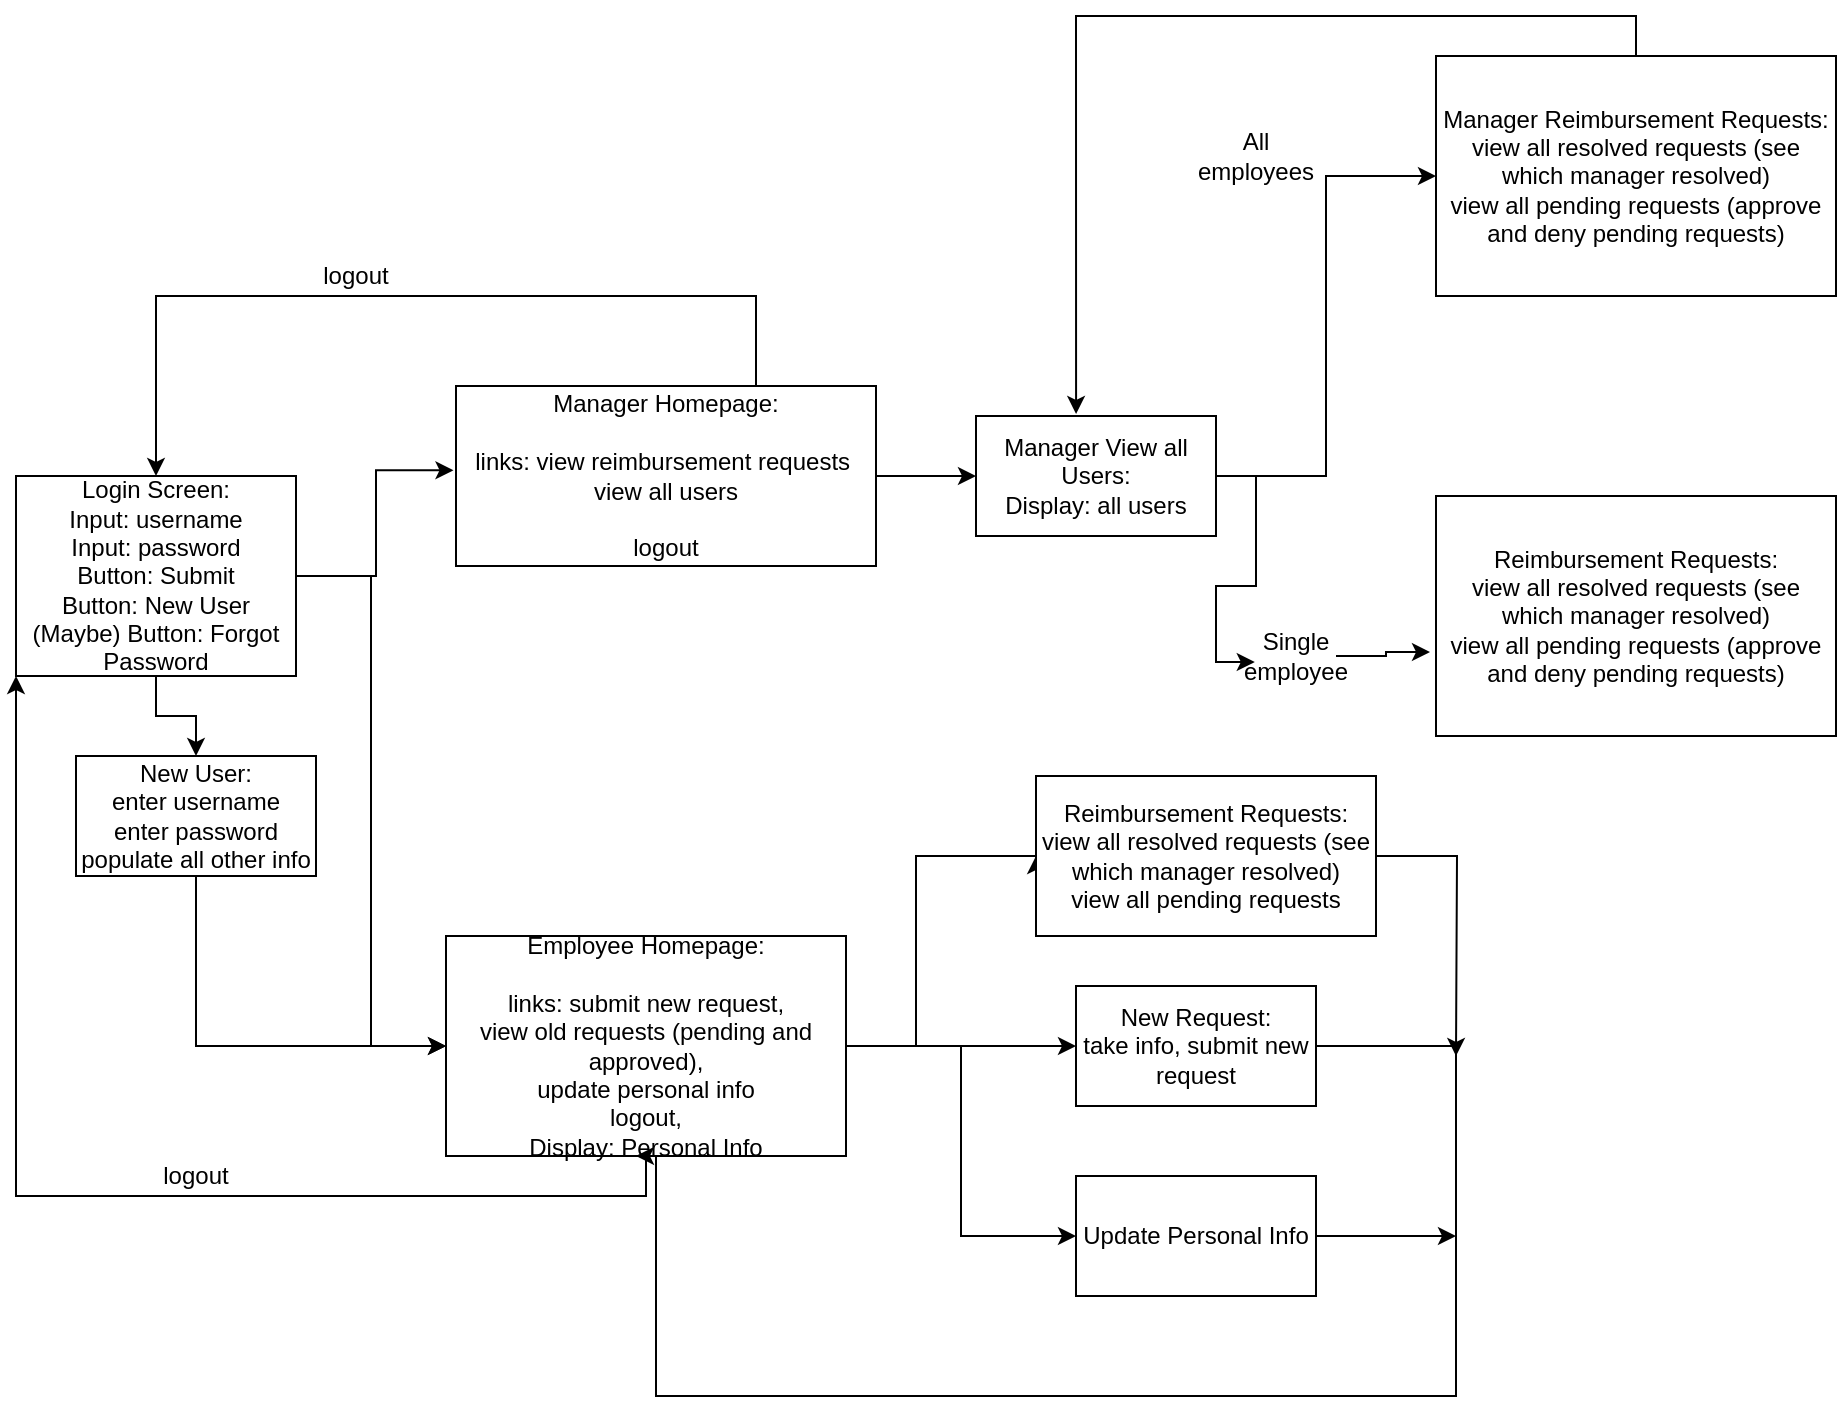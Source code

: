 <mxfile version="13.0.3" type="device" pages="3"><diagram id="hm6jw0HoGEv83aCUaMz5" name="Page-2"><mxGraphModel dx="1221" dy="1814" grid="1" gridSize="10" guides="1" tooltips="1" connect="1" arrows="1" fold="1" page="1" pageScale="1" pageWidth="850" pageHeight="1100" math="0" shadow="0"><root><mxCell id="9wFD9lUyeS6BwcHlQdp9-0"/><mxCell id="9wFD9lUyeS6BwcHlQdp9-1" parent="9wFD9lUyeS6BwcHlQdp9-0"/><mxCell id="-QXyDVGRomCDNlkZCZmo-0" value="" style="rounded=0;whiteSpace=wrap;html=1;" parent="9wFD9lUyeS6BwcHlQdp9-1" vertex="1"><mxGeometry x="10" y="30" width="140" height="100" as="geometry"/></mxCell><mxCell id="-QXyDVGRomCDNlkZCZmo-3" style="edgeStyle=orthogonalEdgeStyle;rounded=0;orthogonalLoop=1;jettySize=auto;html=1;entryX=0;entryY=0.5;entryDx=0;entryDy=0;" parent="9wFD9lUyeS6BwcHlQdp9-1" source="-QXyDVGRomCDNlkZCZmo-1" target="-QXyDVGRomCDNlkZCZmo-2" edge="1"><mxGeometry relative="1" as="geometry"/></mxCell><mxCell id="-QXyDVGRomCDNlkZCZmo-9" style="edgeStyle=orthogonalEdgeStyle;rounded=0;orthogonalLoop=1;jettySize=auto;html=1;exitX=1;exitY=0.5;exitDx=0;exitDy=0;entryX=-0.006;entryY=0.468;entryDx=0;entryDy=0;entryPerimeter=0;" parent="9wFD9lUyeS6BwcHlQdp9-1" source="-QXyDVGRomCDNlkZCZmo-1" target="-QXyDVGRomCDNlkZCZmo-8" edge="1"><mxGeometry relative="1" as="geometry"/></mxCell><mxCell id="NGrMZhtOjUmsUCDTuQ-s-1" style="edgeStyle=orthogonalEdgeStyle;rounded=0;orthogonalLoop=1;jettySize=auto;html=1;exitX=0.5;exitY=1;exitDx=0;exitDy=0;" parent="9wFD9lUyeS6BwcHlQdp9-1" source="-QXyDVGRomCDNlkZCZmo-1" target="NGrMZhtOjUmsUCDTuQ-s-0" edge="1"><mxGeometry relative="1" as="geometry"/></mxCell><mxCell id="-QXyDVGRomCDNlkZCZmo-1" value="Login Screen:&lt;br&gt;Input: username&lt;br&gt;Input: password&lt;br&gt;Button: Submit&lt;br&gt;Button: New User&lt;br&gt;(Maybe) Button: Forgot Password" style="text;html=1;strokeColor=none;fillColor=none;align=center;verticalAlign=middle;whiteSpace=wrap;rounded=0;" parent="9wFD9lUyeS6BwcHlQdp9-1" vertex="1"><mxGeometry x="10" y="30" width="140" height="100" as="geometry"/></mxCell><mxCell id="-QXyDVGRomCDNlkZCZmo-5" style="edgeStyle=orthogonalEdgeStyle;rounded=0;orthogonalLoop=1;jettySize=auto;html=1;exitX=0.5;exitY=1;exitDx=0;exitDy=0;entryX=0;entryY=1;entryDx=0;entryDy=0;" parent="9wFD9lUyeS6BwcHlQdp9-1" source="-QXyDVGRomCDNlkZCZmo-2" target="-QXyDVGRomCDNlkZCZmo-1" edge="1"><mxGeometry relative="1" as="geometry"/></mxCell><mxCell id="-QXyDVGRomCDNlkZCZmo-27" style="edgeStyle=orthogonalEdgeStyle;rounded=0;orthogonalLoop=1;jettySize=auto;html=1;exitX=1;exitY=0.5;exitDx=0;exitDy=0;entryX=0;entryY=0.5;entryDx=0;entryDy=0;" parent="9wFD9lUyeS6BwcHlQdp9-1" source="-QXyDVGRomCDNlkZCZmo-2" target="-QXyDVGRomCDNlkZCZmo-34" edge="1"><mxGeometry relative="1" as="geometry"><Array as="points"><mxPoint x="460" y="315"/><mxPoint x="460" y="220"/><mxPoint x="690" y="220"/><mxPoint x="690" y="250"/></Array></mxGeometry></mxCell><mxCell id="-QXyDVGRomCDNlkZCZmo-28" style="edgeStyle=orthogonalEdgeStyle;rounded=0;orthogonalLoop=1;jettySize=auto;html=1;exitX=1;exitY=0.5;exitDx=0;exitDy=0;entryX=0;entryY=0.5;entryDx=0;entryDy=0;" parent="9wFD9lUyeS6BwcHlQdp9-1" source="-QXyDVGRomCDNlkZCZmo-2" target="-QXyDVGRomCDNlkZCZmo-26" edge="1"><mxGeometry relative="1" as="geometry"/></mxCell><mxCell id="-QXyDVGRomCDNlkZCZmo-30" style="edgeStyle=orthogonalEdgeStyle;rounded=0;orthogonalLoop=1;jettySize=auto;html=1;exitX=1;exitY=0.5;exitDx=0;exitDy=0;entryX=0;entryY=0.5;entryDx=0;entryDy=0;" parent="9wFD9lUyeS6BwcHlQdp9-1" source="-QXyDVGRomCDNlkZCZmo-2" target="-QXyDVGRomCDNlkZCZmo-25" edge="1"><mxGeometry relative="1" as="geometry"/></mxCell><mxCell id="-QXyDVGRomCDNlkZCZmo-2" value="Employee Homepage:&lt;br&gt;&lt;br&gt;links: submit new request, &lt;br&gt;view old requests (pending and approved), &lt;br&gt;update personal info&lt;br&gt;logout,&lt;br&gt;Display: Personal Info" style="rounded=0;whiteSpace=wrap;html=1;" parent="9wFD9lUyeS6BwcHlQdp9-1" vertex="1"><mxGeometry x="225" y="260" width="200" height="110" as="geometry"/></mxCell><mxCell id="-QXyDVGRomCDNlkZCZmo-33" style="edgeStyle=orthogonalEdgeStyle;rounded=0;orthogonalLoop=1;jettySize=auto;html=1;entryX=0.417;entryY=-0.017;entryDx=0;entryDy=0;entryPerimeter=0;" parent="9wFD9lUyeS6BwcHlQdp9-1" source="-QXyDVGRomCDNlkZCZmo-4" target="-QXyDVGRomCDNlkZCZmo-18" edge="1"><mxGeometry relative="1" as="geometry"><Array as="points"><mxPoint x="820" y="-200"/><mxPoint x="540" y="-200"/></Array></mxGeometry></mxCell><mxCell id="-QXyDVGRomCDNlkZCZmo-4" value="Manager Reimbursement Requests:&lt;br&gt;view all resolved requests (see which manager resolved)&lt;br&gt;view all pending requests (approve and deny pending requests)&lt;br&gt;" style="rounded=0;whiteSpace=wrap;html=1;" parent="9wFD9lUyeS6BwcHlQdp9-1" vertex="1"><mxGeometry x="720" y="-180" width="200" height="120" as="geometry"/></mxCell><mxCell id="-QXyDVGRomCDNlkZCZmo-6" value="logout" style="text;html=1;strokeColor=none;fillColor=none;align=center;verticalAlign=middle;whiteSpace=wrap;rounded=0;" parent="9wFD9lUyeS6BwcHlQdp9-1" vertex="1"><mxGeometry x="80" y="370" width="40" height="20" as="geometry"/></mxCell><mxCell id="-QXyDVGRomCDNlkZCZmo-10" style="edgeStyle=orthogonalEdgeStyle;rounded=0;orthogonalLoop=1;jettySize=auto;html=1;entryX=0.5;entryY=0;entryDx=0;entryDy=0;" parent="9wFD9lUyeS6BwcHlQdp9-1" source="-QXyDVGRomCDNlkZCZmo-8" target="-QXyDVGRomCDNlkZCZmo-1" edge="1"><mxGeometry relative="1" as="geometry"><Array as="points"><mxPoint x="380" y="-60"/><mxPoint x="80" y="-60"/></Array></mxGeometry></mxCell><mxCell id="-QXyDVGRomCDNlkZCZmo-13" style="edgeStyle=orthogonalEdgeStyle;rounded=0;orthogonalLoop=1;jettySize=auto;html=1;exitX=1;exitY=0.5;exitDx=0;exitDy=0;entryX=0;entryY=0.5;entryDx=0;entryDy=0;" parent="9wFD9lUyeS6BwcHlQdp9-1" source="-QXyDVGRomCDNlkZCZmo-18" target="-QXyDVGRomCDNlkZCZmo-4" edge="1"><mxGeometry relative="1" as="geometry"/></mxCell><mxCell id="-QXyDVGRomCDNlkZCZmo-14" style="edgeStyle=orthogonalEdgeStyle;rounded=0;orthogonalLoop=1;jettySize=auto;html=1;exitX=1;exitY=0.5;exitDx=0;exitDy=0;entryX=-0.015;entryY=0.65;entryDx=0;entryDy=0;entryPerimeter=0;" parent="9wFD9lUyeS6BwcHlQdp9-1" source="-QXyDVGRomCDNlkZCZmo-16" target="-QXyDVGRomCDNlkZCZmo-12" edge="1"><mxGeometry relative="1" as="geometry"/></mxCell><mxCell id="-QXyDVGRomCDNlkZCZmo-8" value="Manager Homepage:&lt;br&gt;&lt;br&gt;links: view reimbursement requests&amp;nbsp;&lt;br&gt;view all users&lt;br&gt;&lt;br&gt;logout" style="rounded=0;whiteSpace=wrap;html=1;" parent="9wFD9lUyeS6BwcHlQdp9-1" vertex="1"><mxGeometry x="230" y="-15" width="210" height="90" as="geometry"/></mxCell><mxCell id="-QXyDVGRomCDNlkZCZmo-11" value="logout" style="text;html=1;strokeColor=none;fillColor=none;align=center;verticalAlign=middle;whiteSpace=wrap;rounded=0;" parent="9wFD9lUyeS6BwcHlQdp9-1" vertex="1"><mxGeometry x="160" y="-80" width="40" height="20" as="geometry"/></mxCell><mxCell id="-QXyDVGRomCDNlkZCZmo-12" value="Reimbursement Requests:&lt;br&gt;view all resolved requests (see which manager resolved)&lt;br&gt;view all pending requests (approve and deny pending requests)" style="rounded=0;whiteSpace=wrap;html=1;" parent="9wFD9lUyeS6BwcHlQdp9-1" vertex="1"><mxGeometry x="720" y="40" width="200" height="120" as="geometry"/></mxCell><mxCell id="-QXyDVGRomCDNlkZCZmo-15" value="All employees" style="text;html=1;strokeColor=none;fillColor=none;align=center;verticalAlign=middle;whiteSpace=wrap;rounded=0;" parent="9wFD9lUyeS6BwcHlQdp9-1" vertex="1"><mxGeometry x="610" y="-140" width="40" height="20" as="geometry"/></mxCell><mxCell id="-QXyDVGRomCDNlkZCZmo-16" value="Single employee" style="text;html=1;strokeColor=none;fillColor=none;align=center;verticalAlign=middle;whiteSpace=wrap;rounded=0;" parent="9wFD9lUyeS6BwcHlQdp9-1" vertex="1"><mxGeometry x="630" y="110" width="40" height="20" as="geometry"/></mxCell><mxCell id="-QXyDVGRomCDNlkZCZmo-23" style="edgeStyle=orthogonalEdgeStyle;rounded=0;orthogonalLoop=1;jettySize=auto;html=1;exitX=1;exitY=0.5;exitDx=0;exitDy=0;entryX=-0.015;entryY=0.65;entryDx=0;entryDy=0;entryPerimeter=0;" parent="9wFD9lUyeS6BwcHlQdp9-1" source="-QXyDVGRomCDNlkZCZmo-18" target="-QXyDVGRomCDNlkZCZmo-16" edge="1"><mxGeometry relative="1" as="geometry"><mxPoint x="620" y="130" as="sourcePoint"/><mxPoint x="717" y="118" as="targetPoint"/></mxGeometry></mxCell><mxCell id="-QXyDVGRomCDNlkZCZmo-18" value="Manager View all Users:&lt;br&gt;Display: all users" style="rounded=0;whiteSpace=wrap;html=1;" parent="9wFD9lUyeS6BwcHlQdp9-1" vertex="1"><mxGeometry x="490" width="120" height="60" as="geometry"/></mxCell><mxCell id="-QXyDVGRomCDNlkZCZmo-24" style="edgeStyle=orthogonalEdgeStyle;rounded=0;orthogonalLoop=1;jettySize=auto;html=1;exitX=1;exitY=0.5;exitDx=0;exitDy=0;entryX=0;entryY=0.5;entryDx=0;entryDy=0;" parent="9wFD9lUyeS6BwcHlQdp9-1" source="-QXyDVGRomCDNlkZCZmo-8" target="-QXyDVGRomCDNlkZCZmo-18" edge="1"><mxGeometry relative="1" as="geometry"><mxPoint x="440" y="35" as="sourcePoint"/><mxPoint x="720" y="-120" as="targetPoint"/></mxGeometry></mxCell><mxCell id="-QXyDVGRomCDNlkZCZmo-32" style="edgeStyle=orthogonalEdgeStyle;rounded=0;orthogonalLoop=1;jettySize=auto;html=1;exitX=1;exitY=0.5;exitDx=0;exitDy=0;" parent="9wFD9lUyeS6BwcHlQdp9-1" source="-QXyDVGRomCDNlkZCZmo-25" edge="1"><mxGeometry relative="1" as="geometry"><mxPoint x="730" y="410" as="targetPoint"/></mxGeometry></mxCell><mxCell id="-QXyDVGRomCDNlkZCZmo-25" value="Update Personal Info" style="rounded=0;whiteSpace=wrap;html=1;" parent="9wFD9lUyeS6BwcHlQdp9-1" vertex="1"><mxGeometry x="540" y="380" width="120" height="60" as="geometry"/></mxCell><mxCell id="-QXyDVGRomCDNlkZCZmo-31" style="edgeStyle=orthogonalEdgeStyle;rounded=0;orthogonalLoop=1;jettySize=auto;html=1;exitX=1;exitY=0.5;exitDx=0;exitDy=0;" parent="9wFD9lUyeS6BwcHlQdp9-1" source="-QXyDVGRomCDNlkZCZmo-26" edge="1"><mxGeometry relative="1" as="geometry"><mxPoint x="320" y="370" as="targetPoint"/><Array as="points"><mxPoint x="730" y="315"/><mxPoint x="730" y="490"/><mxPoint x="330" y="490"/><mxPoint x="330" y="370"/></Array></mxGeometry></mxCell><mxCell id="-QXyDVGRomCDNlkZCZmo-26" value="New Request:&lt;br&gt;take info, submit new request" style="rounded=0;whiteSpace=wrap;html=1;" parent="9wFD9lUyeS6BwcHlQdp9-1" vertex="1"><mxGeometry x="540" y="285" width="120" height="60" as="geometry"/></mxCell><mxCell id="-QXyDVGRomCDNlkZCZmo-35" style="edgeStyle=orthogonalEdgeStyle;rounded=0;orthogonalLoop=1;jettySize=auto;html=1;" parent="9wFD9lUyeS6BwcHlQdp9-1" source="-QXyDVGRomCDNlkZCZmo-34" edge="1"><mxGeometry relative="1" as="geometry"><mxPoint x="730" y="320" as="targetPoint"/></mxGeometry></mxCell><mxCell id="-QXyDVGRomCDNlkZCZmo-34" value="Reimbursement Requests:&lt;br&gt;view all resolved requests (see which manager resolved)&lt;br&gt;view all pending requests" style="rounded=0;whiteSpace=wrap;html=1;" parent="9wFD9lUyeS6BwcHlQdp9-1" vertex="1"><mxGeometry x="520" y="180" width="170" height="80" as="geometry"/></mxCell><mxCell id="NGrMZhtOjUmsUCDTuQ-s-2" style="edgeStyle=orthogonalEdgeStyle;rounded=0;orthogonalLoop=1;jettySize=auto;html=1;exitX=0.5;exitY=1;exitDx=0;exitDy=0;entryX=0;entryY=0.5;entryDx=0;entryDy=0;" parent="9wFD9lUyeS6BwcHlQdp9-1" source="NGrMZhtOjUmsUCDTuQ-s-0" target="-QXyDVGRomCDNlkZCZmo-2" edge="1"><mxGeometry relative="1" as="geometry"/></mxCell><mxCell id="NGrMZhtOjUmsUCDTuQ-s-0" value="New User:&lt;br&gt;enter username&lt;br&gt;enter password&lt;br&gt;populate all other info" style="rounded=0;whiteSpace=wrap;html=1;" parent="9wFD9lUyeS6BwcHlQdp9-1" vertex="1"><mxGeometry x="40" y="170" width="120" height="60" as="geometry"/></mxCell></root></mxGraphModel></diagram><diagram id="tF5Lvw-8jMD-sQi7hhN9" name="Page-3"><mxGraphModel dx="1888" dy="607" grid="1" gridSize="10" guides="1" tooltips="1" connect="1" arrows="1" fold="1" page="1" pageScale="1" pageWidth="850" pageHeight="1100" math="0" shadow="0"><root><mxCell id="BYfysa1MNjsHhkCGyWLE-0"/><mxCell id="BYfysa1MNjsHhkCGyWLE-1" parent="BYfysa1MNjsHhkCGyWLE-0"/><mxCell id="5gvX8__-4_10hqDXDGmg-0" value="Login:&lt;br&gt;validate username&lt;br&gt;match the entered password to that username&lt;br&gt;create a new user&lt;br&gt;" style="rounded=0;whiteSpace=wrap;html=1;" parent="BYfysa1MNjsHhkCGyWLE-1" vertex="1"><mxGeometry x="-340" y="10" width="220" height="230" as="geometry"/></mxCell><mxCell id="3I3HZpxb3BCJxejPZ3zX-0" value="Reimbursements:&lt;br&gt;view all&lt;br&gt;view all for user&lt;br&gt;view all pending (all and 1user)&lt;br&gt;view all resolved(all and 1user)&lt;br&gt;create new&amp;nbsp;" style="rounded=0;whiteSpace=wrap;html=1;" parent="BYfysa1MNjsHhkCGyWLE-1" vertex="1"><mxGeometry x="-120" y="20" width="170" height="140" as="geometry"/></mxCell><mxCell id="iUi1aNxP3uq9ePwhOL8h-1" value="Employees:&lt;br&gt;view personal info&lt;br&gt;edit personal info&lt;br&gt;" style="rounded=0;whiteSpace=wrap;html=1;" parent="BYfysa1MNjsHhkCGyWLE-1" vertex="1"><mxGeometry x="50" y="10" width="130" height="100" as="geometry"/></mxCell><mxCell id="ErMElZWewuBf9y2WK3vP-1" value="&lt;table border=&quot;1&quot; width=&quot;100%&quot; cellpadding=&quot;4&quot; style=&quot;width: 100% ; height: 100% ; border-collapse: collapse&quot;&gt;&lt;tbody&gt;&lt;tr&gt;&lt;th align=&quot;center&quot;&gt;Person&lt;/th&gt;&lt;/tr&gt;&lt;tr&gt;&lt;td align=&quot;center&quot;&gt;fname: string&lt;br&gt;lname: string&lt;br&gt;Address: String&lt;br&gt;Job Title: string&lt;br&gt;username: string&lt;br&gt;pw: string&lt;br&gt;employee id: int (pk, serialized)&lt;/td&gt;&lt;/tr&gt;&lt;tr&gt;&lt;td align=&quot;center&quot;&gt;view personal info&lt;br&gt;update personal info&lt;br&gt;submit new request&lt;br&gt;view old requests&lt;/td&gt;&lt;/tr&gt;&lt;/tbody&gt;&lt;/table&gt;" style="text;html=1;strokeColor=none;fillColor=none;overflow=fill;" parent="BYfysa1MNjsHhkCGyWLE-1" vertex="1"><mxGeometry x="-110" y="400" width="190" height="200" as="geometry"/></mxCell><mxCell id="ErMElZWewuBf9y2WK3vP-3" style="edgeStyle=orthogonalEdgeStyle;rounded=0;orthogonalLoop=1;jettySize=auto;html=1;entryX=0.547;entryY=1.021;entryDx=0;entryDy=0;entryPerimeter=0;" parent="BYfysa1MNjsHhkCGyWLE-1" source="ErMElZWewuBf9y2WK3vP-2" target="ErMElZWewuBf9y2WK3vP-1" edge="1"><mxGeometry relative="1" as="geometry"/></mxCell><mxCell id="ErMElZWewuBf9y2WK3vP-2" value="&lt;table border=&quot;1&quot; width=&quot;100%&quot; cellpadding=&quot;4&quot; style=&quot;width: 100% ; height: 100% ; border-collapse: collapse&quot;&gt;&lt;tbody&gt;&lt;tr&gt;&lt;th align=&quot;center&quot;&gt;Employee&lt;/th&gt;&lt;/tr&gt;&lt;tr&gt;&lt;td align=&quot;center&quot;&gt;&lt;/td&gt;&lt;/tr&gt;&lt;tr&gt;&lt;td align=&quot;center&quot;&gt;&lt;br&gt;&lt;/td&gt;&lt;/tr&gt;&lt;/tbody&gt;&lt;/table&gt;" style="text;html=1;strokeColor=none;fillColor=none;overflow=fill;" parent="BYfysa1MNjsHhkCGyWLE-1" vertex="1"><mxGeometry x="-270" y="680" width="170" height="190" as="geometry"/></mxCell><mxCell id="ErMElZWewuBf9y2WK3vP-5" style="edgeStyle=orthogonalEdgeStyle;rounded=0;orthogonalLoop=1;jettySize=auto;html=1;entryX=0.541;entryY=1.011;entryDx=0;entryDy=0;entryPerimeter=0;" parent="BYfysa1MNjsHhkCGyWLE-1" source="ErMElZWewuBf9y2WK3vP-4" target="ErMElZWewuBf9y2WK3vP-1" edge="1"><mxGeometry relative="1" as="geometry"/></mxCell><mxCell id="ErMElZWewuBf9y2WK3vP-4" value="&lt;table border=&quot;1&quot; width=&quot;100%&quot; cellpadding=&quot;4&quot; style=&quot;width: 100% ; height: 100% ; border-collapse: collapse&quot;&gt;&lt;tbody&gt;&lt;tr&gt;&lt;th align=&quot;center&quot;&gt;Manager&lt;/th&gt;&lt;/tr&gt;&lt;tr&gt;&lt;td align=&quot;center&quot;&gt;&lt;/td&gt;&lt;/tr&gt;&lt;tr&gt;&lt;td align=&quot;center&quot;&gt;approve/deny pending requests&lt;/td&gt;&lt;/tr&gt;&lt;/tbody&gt;&lt;/table&gt;" style="text;html=1;strokeColor=none;fillColor=none;overflow=fill;" parent="BYfysa1MNjsHhkCGyWLE-1" vertex="1"><mxGeometry x="10" y="680" width="180" height="190" as="geometry"/></mxCell><mxCell id="ErMElZWewuBf9y2WK3vP-11" value="&lt;table border=&quot;1&quot; width=&quot;100%&quot; cellpadding=&quot;4&quot; style=&quot;width: 100% ; height: 100% ; border-collapse: collapse&quot;&gt;&lt;tbody&gt;&lt;tr&gt;&lt;th align=&quot;center&quot;&gt;Request&lt;/th&gt;&lt;/tr&gt;&lt;tr&gt;&lt;td align=&quot;center&quot;&gt;pending: bool&lt;br&gt;approved?: bool&lt;br&gt;requester: Employee&lt;br&gt;approver: Manager&lt;br&gt;amount: money&lt;br&gt;comment: String&lt;/td&gt;&lt;/tr&gt;&lt;tr&gt;&lt;td align=&quot;center&quot;&gt;&lt;br&gt;&lt;/td&gt;&lt;/tr&gt;&lt;/tbody&gt;&lt;/table&gt;" style="text;html=1;strokeColor=none;fillColor=none;overflow=fill;" parent="BYfysa1MNjsHhkCGyWLE-1" vertex="1"><mxGeometry x="220" y="400" width="220" height="215" as="geometry"/></mxCell><mxCell id="je6JEPXLLwzd_lTImmnL-0" value="&lt;table border=&quot;1&quot; width=&quot;100%&quot; cellpadding=&quot;4&quot; style=&quot;width: 100% ; height: 100% ; border-collapse: collapse&quot;&gt;&lt;tbody&gt;&lt;tr&gt;&lt;th align=&quot;center&quot;&gt;&lt;b&gt;Validator&lt;/b&gt;&lt;/th&gt;&lt;/tr&gt;&lt;tr&gt;&lt;td align=&quot;center&quot;&gt;&lt;/td&gt;&lt;/tr&gt;&lt;tr&gt;&lt;td align=&quot;center&quot;&gt;user name exsists?&lt;br&gt;pw matches username?&lt;br&gt;&lt;br&gt;&lt;/td&gt;&lt;/tr&gt;&lt;/tbody&gt;&lt;/table&gt;" style="text;html=1;strokeColor=none;fillColor=none;overflow=fill;" parent="BYfysa1MNjsHhkCGyWLE-1" vertex="1"><mxGeometry x="630" y="400" width="160" height="140" as="geometry"/></mxCell><mxCell id="tZ5Ukho0ZzhFOAW3GVWU-0" value="&lt;ol&gt;&lt;li&gt;Create Person Abstract Class&lt;/li&gt;&lt;li&gt;Create Employee&lt;/li&gt;&lt;li&gt;Create Manager&lt;/li&gt;&lt;li&gt;Create Request Abstract Class&lt;/li&gt;&lt;li&gt;Create DBs - persons&lt;/li&gt;&lt;li&gt;setup tomcat environment&lt;/li&gt;&lt;li&gt;make login for new user work (doesn't work if we can't move from login to homepage)&lt;/li&gt;&lt;/ol&gt;" style="text;strokeColor=none;fillColor=none;html=1;whiteSpace=wrap;verticalAlign=middle;overflow=hidden;" parent="BYfysa1MNjsHhkCGyWLE-1" vertex="1"><mxGeometry x="240" y="660" width="290" height="140" as="geometry"/></mxCell></root></mxGraphModel></diagram><diagram id="AgHcuNPEUjPYUOpjjtty" name="Page-4"><mxGraphModel dx="1022" dy="590" grid="1" gridSize="10" guides="1" tooltips="1" connect="1" arrows="1" fold="1" page="1" pageScale="1" pageWidth="850" pageHeight="1100" math="0" shadow="0"><root><mxCell id="vG19Ly2PwY382XktUb6z-0"/><mxCell id="vG19Ly2PwY382XktUb6z-1" parent="vG19Ly2PwY382XktUb6z-0"/><mxCell id="vG19Ly2PwY382XktUb6z-8" style="edgeStyle=orthogonalEdgeStyle;rounded=0;orthogonalLoop=1;jettySize=auto;html=1;exitX=1;exitY=0.5;exitDx=0;exitDy=0;entryX=0;entryY=0.5;entryDx=0;entryDy=0;" edge="1" parent="vG19Ly2PwY382XktUb6z-1" source="vG19Ly2PwY382XktUb6z-2" target="vG19Ly2PwY382XktUb6z-4"><mxGeometry relative="1" as="geometry"/></mxCell><mxCell id="WrTImcO7M0OlDj-Dw3bM-3" style="edgeStyle=orthogonalEdgeStyle;rounded=0;orthogonalLoop=1;jettySize=auto;html=1;exitX=0.5;exitY=1;exitDx=0;exitDy=0;entryX=0.5;entryY=0;entryDx=0;entryDy=0;" edge="1" parent="vG19Ly2PwY382XktUb6z-1" source="vG19Ly2PwY382XktUb6z-2" target="WrTImcO7M0OlDj-Dw3bM-1"><mxGeometry relative="1" as="geometry"/></mxCell><mxCell id="vG19Ly2PwY382XktUb6z-2" value="login: &lt;br&gt;form inputs: username, pw&lt;br&gt;" style="rounded=0;whiteSpace=wrap;html=1;" vertex="1" parent="vG19Ly2PwY382XktUb6z-1"><mxGeometry x="193" y="220" width="150" height="60" as="geometry"/></mxCell><mxCell id="vG19Ly2PwY382XktUb6z-9" style="edgeStyle=orthogonalEdgeStyle;rounded=0;orthogonalLoop=1;jettySize=auto;html=1;exitX=1;exitY=0.5;exitDx=0;exitDy=0;entryX=0;entryY=0.5;entryDx=0;entryDy=0;" edge="1" parent="vG19Ly2PwY382XktUb6z-1" source="vG19Ly2PwY382XktUb6z-4" target="vG19Ly2PwY382XktUb6z-5"><mxGeometry relative="1" as="geometry"/></mxCell><mxCell id="vG19Ly2PwY382XktUb6z-4" value="loginServlet:" style="ellipse;whiteSpace=wrap;html=1;" vertex="1" parent="vG19Ly2PwY382XktUb6z-1"><mxGeometry x="380" y="225" width="190" height="50" as="geometry"/></mxCell><mxCell id="vG19Ly2PwY382XktUb6z-10" style="edgeStyle=orthogonalEdgeStyle;rounded=0;orthogonalLoop=1;jettySize=auto;html=1;exitX=0.5;exitY=0;exitDx=0;exitDy=0;entryX=0.5;entryY=1;entryDx=0;entryDy=0;" edge="1" parent="vG19Ly2PwY382XktUb6z-1" source="vG19Ly2PwY382XktUb6z-5" target="vG19Ly2PwY382XktUb6z-6"><mxGeometry relative="1" as="geometry"/></mxCell><mxCell id="vG19Ly2PwY382XktUb6z-11" style="edgeStyle=orthogonalEdgeStyle;rounded=0;orthogonalLoop=1;jettySize=auto;html=1;exitX=0.5;exitY=1;exitDx=0;exitDy=0;entryX=0.5;entryY=0;entryDx=0;entryDy=0;" edge="1" parent="vG19Ly2PwY382XktUb6z-1" source="vG19Ly2PwY382XktUb6z-5" target="vG19Ly2PwY382XktUb6z-7"><mxGeometry relative="1" as="geometry"/></mxCell><mxCell id="vG19Ly2PwY382XktUb6z-5" value="" style="rhombus;whiteSpace=wrap;html=1;" vertex="1" parent="vG19Ly2PwY382XktUb6z-1"><mxGeometry x="643" y="235" width="30" height="30" as="geometry"/></mxCell><mxCell id="WrTImcO7M0OlDj-Dw3bM-11" style="edgeStyle=orthogonalEdgeStyle;rounded=0;orthogonalLoop=1;jettySize=auto;html=1;entryX=0.5;entryY=0;entryDx=0;entryDy=0;" edge="1" parent="vG19Ly2PwY382XktUb6z-1" source="vG19Ly2PwY382XktUb6z-6" target="WrTImcO7M0OlDj-Dw3bM-8"><mxGeometry relative="1" as="geometry"/></mxCell><mxCell id="vG19Ly2PwY382XktUb6z-6" value="Manager Menu" style="rounded=0;whiteSpace=wrap;html=1;" vertex="1" parent="vG19Ly2PwY382XktUb6z-1"><mxGeometry x="598" y="150" width="120" height="60" as="geometry"/></mxCell><mxCell id="WrTImcO7M0OlDj-Dw3bM-10" style="edgeStyle=orthogonalEdgeStyle;rounded=0;orthogonalLoop=1;jettySize=auto;html=1;exitX=0.5;exitY=1;exitDx=0;exitDy=0;entryX=0.5;entryY=1;entryDx=0;entryDy=0;" edge="1" parent="vG19Ly2PwY382XktUb6z-1" source="vG19Ly2PwY382XktUb6z-7" target="WrTImcO7M0OlDj-Dw3bM-8"><mxGeometry relative="1" as="geometry"><Array as="points"><mxPoint x="640" y="340"/><mxPoint x="640" y="400"/><mxPoint x="75" y="400"/></Array></mxGeometry></mxCell><mxCell id="2M_ucfZxHmfV9IAewqfq-1" style="edgeStyle=orthogonalEdgeStyle;rounded=0;orthogonalLoop=1;jettySize=auto;html=1;entryX=0;entryY=0.5;entryDx=0;entryDy=0;" edge="1" parent="vG19Ly2PwY382XktUb6z-1" source="vG19Ly2PwY382XktUb6z-7" target="2M_ucfZxHmfV9IAewqfq-0"><mxGeometry relative="1" as="geometry"/></mxCell><mxCell id="vG19Ly2PwY382XktUb6z-7" value="Emp Menu" style="rounded=0;whiteSpace=wrap;html=1;" vertex="1" parent="vG19Ly2PwY382XktUb6z-1"><mxGeometry x="598" y="280" width="120" height="60" as="geometry"/></mxCell><mxCell id="WrTImcO7M0OlDj-Dw3bM-4" style="edgeStyle=orthogonalEdgeStyle;rounded=0;orthogonalLoop=1;jettySize=auto;html=1;exitX=1;exitY=0.5;exitDx=0;exitDy=0;entryX=0;entryY=0.5;entryDx=0;entryDy=0;" edge="1" parent="vG19Ly2PwY382XktUb6z-1" source="WrTImcO7M0OlDj-Dw3bM-1" target="WrTImcO7M0OlDj-Dw3bM-2"><mxGeometry relative="1" as="geometry"/></mxCell><mxCell id="WrTImcO7M0OlDj-Dw3bM-1" value="new user" style="rounded=0;whiteSpace=wrap;html=1;" vertex="1" parent="vG19Ly2PwY382XktUb6z-1"><mxGeometry x="193" y="330" width="150" height="60" as="geometry"/></mxCell><mxCell id="WrTImcO7M0OlDj-Dw3bM-5" style="edgeStyle=orthogonalEdgeStyle;rounded=0;orthogonalLoop=1;jettySize=auto;html=1;exitX=1;exitY=0.5;exitDx=0;exitDy=0;" edge="1" parent="vG19Ly2PwY382XktUb6z-1" source="WrTImcO7M0OlDj-Dw3bM-2"><mxGeometry relative="1" as="geometry"><mxPoint x="640" y="250" as="targetPoint"/><Array as="points"><mxPoint x="590" y="360"/><mxPoint x="590" y="250"/></Array></mxGeometry></mxCell><mxCell id="WrTImcO7M0OlDj-Dw3bM-2" value="newUserServlet:" style="ellipse;whiteSpace=wrap;html=1;" vertex="1" parent="vG19Ly2PwY382XktUb6z-1"><mxGeometry x="363" y="335" width="190" height="50" as="geometry"/></mxCell><mxCell id="WrTImcO7M0OlDj-Dw3bM-9" style="edgeStyle=orthogonalEdgeStyle;rounded=0;orthogonalLoop=1;jettySize=auto;html=1;entryX=0;entryY=0.5;entryDx=0;entryDy=0;" edge="1" parent="vG19Ly2PwY382XktUb6z-1" source="WrTImcO7M0OlDj-Dw3bM-8" target="vG19Ly2PwY382XktUb6z-2"><mxGeometry relative="1" as="geometry"/></mxCell><mxCell id="WrTImcO7M0OlDj-Dw3bM-8" value="logoutServlet" style="ellipse;whiteSpace=wrap;html=1;" vertex="1" parent="vG19Ly2PwY382XktUb6z-1"><mxGeometry y="225" width="150" height="50" as="geometry"/></mxCell><mxCell id="2M_ucfZxHmfV9IAewqfq-2" style="edgeStyle=orthogonalEdgeStyle;rounded=0;orthogonalLoop=1;jettySize=auto;html=1;exitX=0.5;exitY=0;exitDx=0;exitDy=0;entryX=1;entryY=0.5;entryDx=0;entryDy=0;" edge="1" parent="vG19Ly2PwY382XktUb6z-1" source="2M_ucfZxHmfV9IAewqfq-0" target="vG19Ly2PwY382XktUb6z-5"><mxGeometry relative="1" as="geometry"><mxPoint x="730" y="350" as="targetPoint"/><Array as="points"><mxPoint x="835" y="250"/></Array></mxGeometry></mxCell><mxCell id="2M_ucfZxHmfV9IAewqfq-0" value="updateUserServlet:" style="ellipse;whiteSpace=wrap;html=1;" vertex="1" parent="vG19Ly2PwY382XktUb6z-1"><mxGeometry x="740" y="285" width="190" height="50" as="geometry"/></mxCell><mxCell id="2M_ucfZxHmfV9IAewqfq-3" value="&lt;b&gt;Start&lt;/b&gt;" style="text;html=1;strokeColor=none;fillColor=none;align=center;verticalAlign=middle;whiteSpace=wrap;rounded=0;" vertex="1" parent="vG19Ly2PwY382XktUb6z-1"><mxGeometry x="248" y="215" width="40" height="20" as="geometry"/></mxCell></root></mxGraphModel></diagram></mxfile>